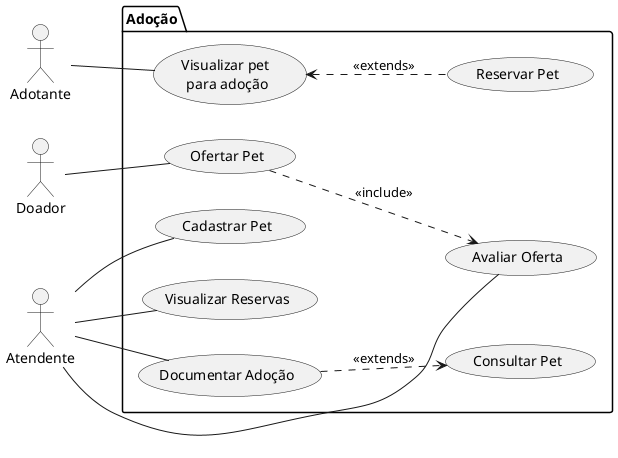@startuml adocao

left to right direction

actor "Adotante" as adotante
actor "Doador" as doador
actor "Atendente" as atendente


package "Adoção" {

    usecase "Visualizar pet \npara adoção" as visualizar
    usecase "Reservar Pet" as reservar
    usecase "Ofertar Pet" as ofertar

    usecase "Avaliar Oferta" as avaliar_oferta
    usecase "Documentar Adoção" as documentar
    usecase "Cadastrar Pet" as cadatro_pet
    usecase "Visualizar Reservas" as visualizar_reservas
    usecase "Consultar Pet" as consultar


    visualizar <.. reservar : << extends >>
    documentar ..> consultar : << extends >>
    ofertar ..> avaliar_oferta : << include >>

    


}

adotante -- visualizar
doador -- ofertar
atendente -up- avaliar_oferta
atendente -do- cadatro_pet
atendente -down- documentar
atendente -down- visualizar_reservas





@enduml